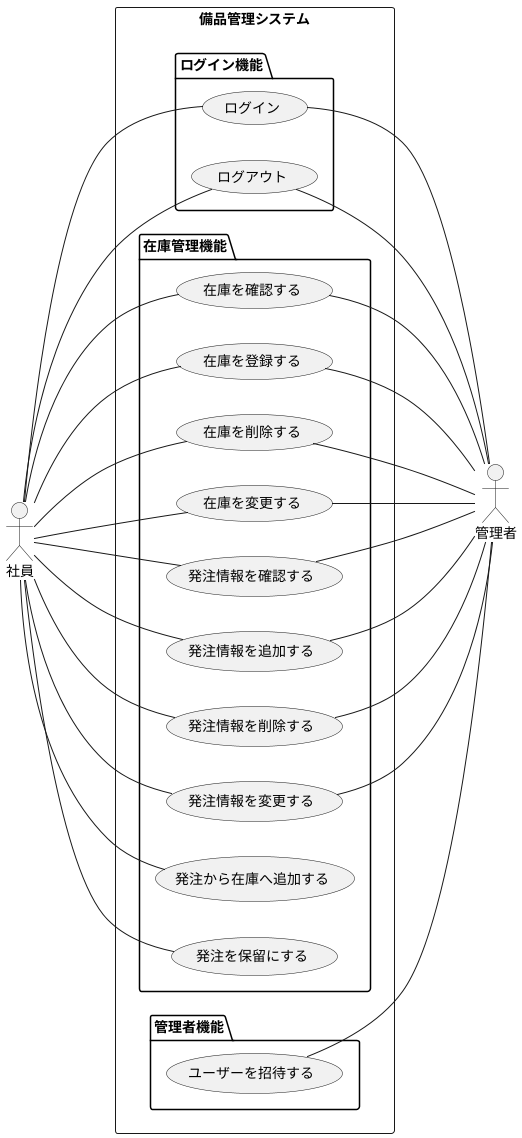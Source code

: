 @startuml
left to right direction

actor "社員" as fc
actor "管理者" as ad
rectangle 備品管理システム {
  package ログイン機能 {
    
    usecase "ログイン" as UC1
    usecase "ログアウト" as UC2
  }
  package 在庫管理機能 {
  usecase "在庫を確認する" as UC3
  usecase "在庫を登録する" as UC4
  usecase "在庫を削除する" as UC5
  usecase "在庫を変更する" as UC6
  usecase "発注情報を確認する" as UC7
  usecase "発注情報を追加する" as UC8
  usecase "発注情報を削除する" as UC9
  usecase "発注情報を変更する" as UC10
  usecase "発注から在庫へ追加する" as UC11
  usecase "発注を保留にする" as UC12
  }
  package 管理者機能 {
    usecase "ユーザーを招待する" as admin
  }
}


admin --- ad 
UC1 --- ad
UC2 --- ad
UC3 --- ad
UC4 --- ad
UC5 --- ad
UC6 --- ad
UC7 --- ad
UC8 --- ad
UC9 --- ad
UC10 --- ad
fc --- UC1
fc --- UC2
fc --- UC3
fc --- UC4
fc --- UC5
fc --- UC6
fc --- UC7
fc --- UC8
fc --- UC9
fc --- UC10
fc --- UC11
fc --- UC12
@enduml
